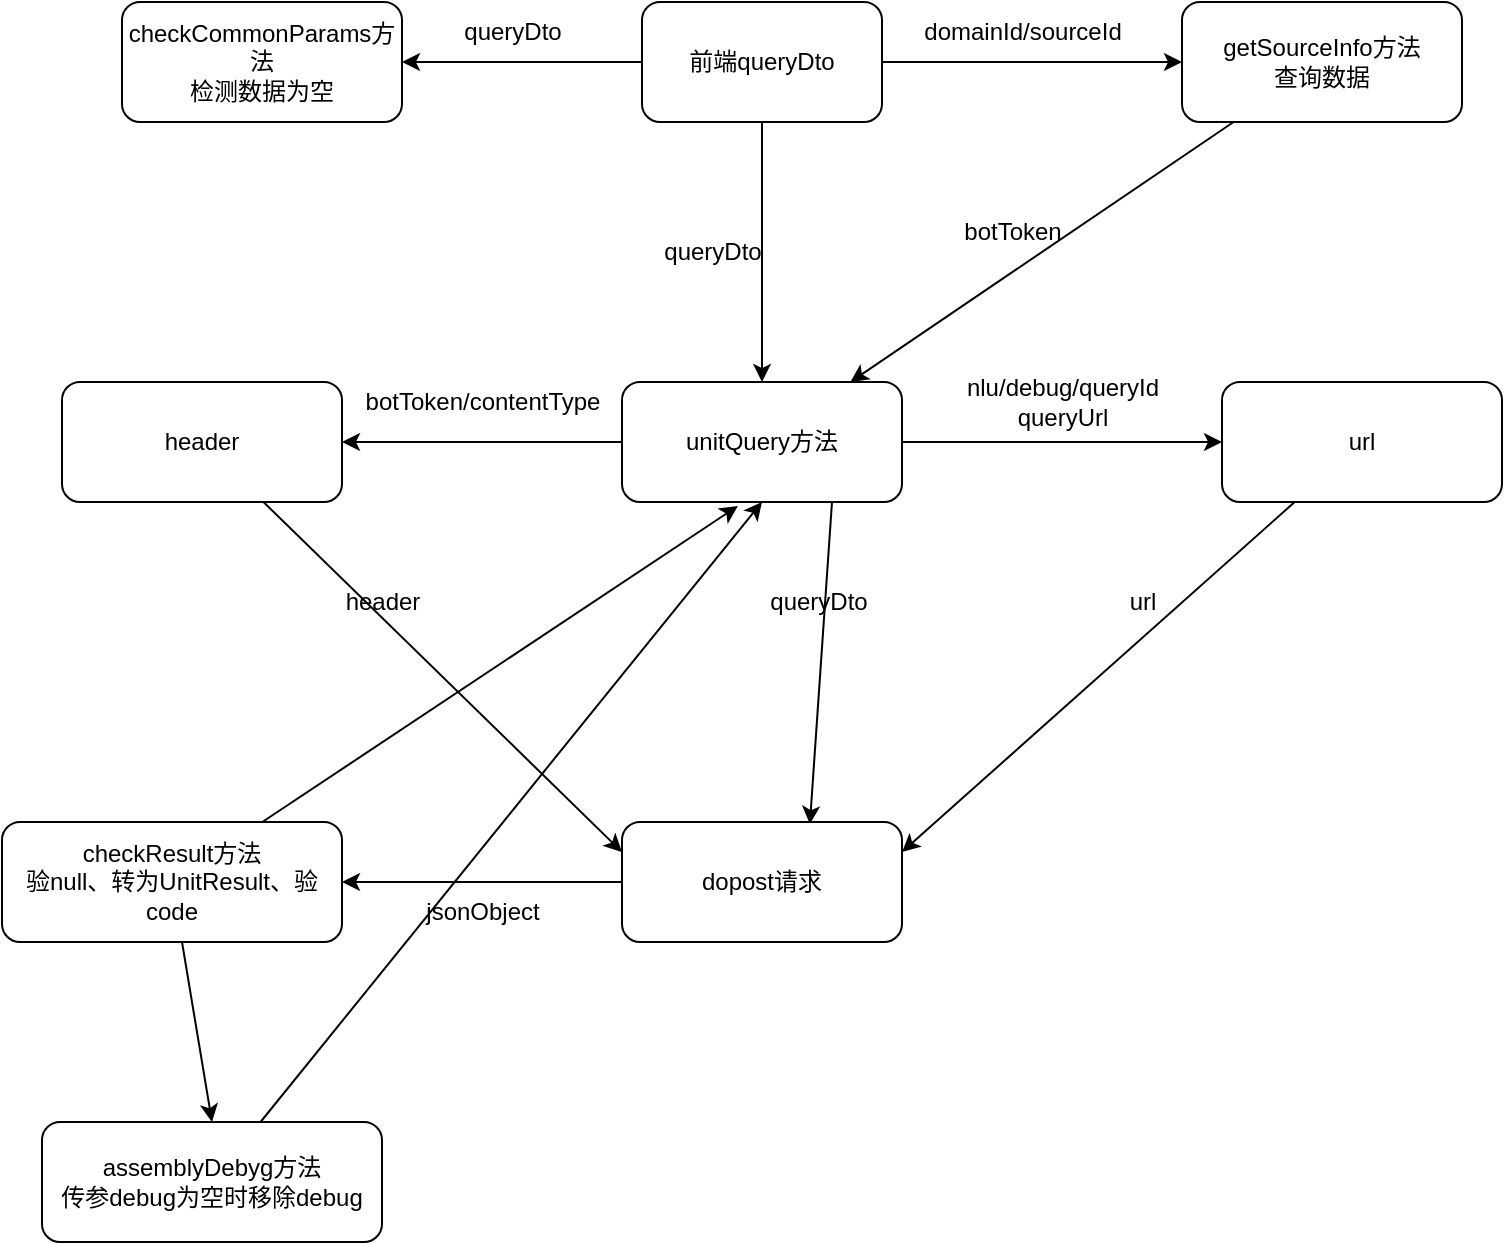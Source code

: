 <mxfile version="20.7.4" type="github">
  <diagram id="mmK9sB46ZYlwblmF82ep" name="第 1 页">
    <mxGraphModel dx="880" dy="442" grid="1" gridSize="10" guides="1" tooltips="1" connect="1" arrows="1" fold="1" page="1" pageScale="1" pageWidth="827" pageHeight="1169" math="0" shadow="0">
      <root>
        <mxCell id="0" />
        <mxCell id="1" parent="0" />
        <mxCell id="f1NmM2olDXPTfRD7Q3vH-14" style="edgeStyle=none;rounded=0;orthogonalLoop=1;jettySize=auto;html=1;" edge="1" parent="1" source="f1NmM2olDXPTfRD7Q3vH-1" target="f1NmM2olDXPTfRD7Q3vH-12">
          <mxGeometry relative="1" as="geometry" />
        </mxCell>
        <mxCell id="f1NmM2olDXPTfRD7Q3vH-19" style="edgeStyle=none;rounded=0;orthogonalLoop=1;jettySize=auto;html=1;entryX=1;entryY=0.5;entryDx=0;entryDy=0;" edge="1" parent="1" source="f1NmM2olDXPTfRD7Q3vH-1" target="f1NmM2olDXPTfRD7Q3vH-2">
          <mxGeometry relative="1" as="geometry" />
        </mxCell>
        <mxCell id="f1NmM2olDXPTfRD7Q3vH-20" style="edgeStyle=none;rounded=0;orthogonalLoop=1;jettySize=auto;html=1;entryX=0;entryY=0.5;entryDx=0;entryDy=0;" edge="1" parent="1" source="f1NmM2olDXPTfRD7Q3vH-1" target="f1NmM2olDXPTfRD7Q3vH-5">
          <mxGeometry relative="1" as="geometry" />
        </mxCell>
        <mxCell id="f1NmM2olDXPTfRD7Q3vH-1" value="前端queryDto" style="rounded=1;whiteSpace=wrap;html=1;" vertex="1" parent="1">
          <mxGeometry x="330" y="80" width="120" height="60" as="geometry" />
        </mxCell>
        <mxCell id="f1NmM2olDXPTfRD7Q3vH-2" value="&lt;div&gt;checkCommonParams方法&lt;/div&gt;&lt;div&gt;检测数据为空&lt;br&gt;&lt;/div&gt;" style="rounded=1;whiteSpace=wrap;html=1;" vertex="1" parent="1">
          <mxGeometry x="70" y="80" width="140" height="60" as="geometry" />
        </mxCell>
        <mxCell id="f1NmM2olDXPTfRD7Q3vH-4" value="queryDto" style="text;html=1;align=center;verticalAlign=middle;resizable=0;points=[];autosize=1;strokeColor=none;fillColor=none;" vertex="1" parent="1">
          <mxGeometry x="230" y="80" width="70" height="30" as="geometry" />
        </mxCell>
        <mxCell id="f1NmM2olDXPTfRD7Q3vH-21" style="edgeStyle=none;rounded=0;orthogonalLoop=1;jettySize=auto;html=1;" edge="1" parent="1" source="f1NmM2olDXPTfRD7Q3vH-5" target="f1NmM2olDXPTfRD7Q3vH-12">
          <mxGeometry relative="1" as="geometry" />
        </mxCell>
        <mxCell id="f1NmM2olDXPTfRD7Q3vH-5" value="&lt;div&gt;getSourceInfo方法&lt;/div&gt;&lt;div&gt;查询数据&lt;br&gt;&lt;/div&gt;" style="rounded=1;whiteSpace=wrap;html=1;" vertex="1" parent="1">
          <mxGeometry x="600" y="80" width="140" height="60" as="geometry" />
        </mxCell>
        <mxCell id="f1NmM2olDXPTfRD7Q3vH-7" value="domainId/sourceId" style="text;html=1;align=center;verticalAlign=middle;resizable=0;points=[];autosize=1;strokeColor=none;fillColor=none;" vertex="1" parent="1">
          <mxGeometry x="455" y="80" width="130" height="30" as="geometry" />
        </mxCell>
        <mxCell id="f1NmM2olDXPTfRD7Q3vH-9" value="botToken" style="text;html=1;align=center;verticalAlign=middle;resizable=0;points=[];autosize=1;strokeColor=none;fillColor=none;" vertex="1" parent="1">
          <mxGeometry x="480" y="180" width="70" height="30" as="geometry" />
        </mxCell>
        <mxCell id="f1NmM2olDXPTfRD7Q3vH-24" style="edgeStyle=none;rounded=0;orthogonalLoop=1;jettySize=auto;html=1;" edge="1" parent="1" source="f1NmM2olDXPTfRD7Q3vH-12" target="f1NmM2olDXPTfRD7Q3vH-22">
          <mxGeometry relative="1" as="geometry" />
        </mxCell>
        <mxCell id="f1NmM2olDXPTfRD7Q3vH-26" style="edgeStyle=none;rounded=0;orthogonalLoop=1;jettySize=auto;html=1;entryX=0;entryY=0.5;entryDx=0;entryDy=0;" edge="1" parent="1" source="f1NmM2olDXPTfRD7Q3vH-12" target="f1NmM2olDXPTfRD7Q3vH-23">
          <mxGeometry relative="1" as="geometry" />
        </mxCell>
        <mxCell id="f1NmM2olDXPTfRD7Q3vH-31" style="edgeStyle=none;rounded=0;orthogonalLoop=1;jettySize=auto;html=1;entryX=0.671;entryY=0.017;entryDx=0;entryDy=0;exitX=0.75;exitY=1;exitDx=0;exitDy=0;entryPerimeter=0;" edge="1" parent="1" source="f1NmM2olDXPTfRD7Q3vH-12" target="f1NmM2olDXPTfRD7Q3vH-29">
          <mxGeometry relative="1" as="geometry" />
        </mxCell>
        <mxCell id="f1NmM2olDXPTfRD7Q3vH-12" value="unitQuery方法" style="rounded=1;whiteSpace=wrap;html=1;" vertex="1" parent="1">
          <mxGeometry x="320" y="270" width="140" height="60" as="geometry" />
        </mxCell>
        <mxCell id="f1NmM2olDXPTfRD7Q3vH-15" value="queryDto" style="text;html=1;align=center;verticalAlign=middle;resizable=0;points=[];autosize=1;strokeColor=none;fillColor=none;" vertex="1" parent="1">
          <mxGeometry x="330" y="190" width="70" height="30" as="geometry" />
        </mxCell>
        <mxCell id="f1NmM2olDXPTfRD7Q3vH-30" style="edgeStyle=none;rounded=0;orthogonalLoop=1;jettySize=auto;html=1;entryX=0;entryY=0.25;entryDx=0;entryDy=0;" edge="1" parent="1" source="f1NmM2olDXPTfRD7Q3vH-22" target="f1NmM2olDXPTfRD7Q3vH-29">
          <mxGeometry relative="1" as="geometry" />
        </mxCell>
        <mxCell id="f1NmM2olDXPTfRD7Q3vH-22" value="header" style="rounded=1;whiteSpace=wrap;html=1;" vertex="1" parent="1">
          <mxGeometry x="40" y="270" width="140" height="60" as="geometry" />
        </mxCell>
        <mxCell id="f1NmM2olDXPTfRD7Q3vH-32" style="edgeStyle=none;rounded=0;orthogonalLoop=1;jettySize=auto;html=1;entryX=1;entryY=0.25;entryDx=0;entryDy=0;" edge="1" parent="1" source="f1NmM2olDXPTfRD7Q3vH-23" target="f1NmM2olDXPTfRD7Q3vH-29">
          <mxGeometry relative="1" as="geometry" />
        </mxCell>
        <mxCell id="f1NmM2olDXPTfRD7Q3vH-23" value="url" style="rounded=1;whiteSpace=wrap;html=1;" vertex="1" parent="1">
          <mxGeometry x="620" y="270" width="140" height="60" as="geometry" />
        </mxCell>
        <mxCell id="f1NmM2olDXPTfRD7Q3vH-25" value="botToken/contentType" style="text;html=1;align=center;verticalAlign=middle;resizable=0;points=[];autosize=1;strokeColor=none;fillColor=none;" vertex="1" parent="1">
          <mxGeometry x="180" y="265" width="140" height="30" as="geometry" />
        </mxCell>
        <mxCell id="f1NmM2olDXPTfRD7Q3vH-27" value="&lt;div&gt;nlu/debug/queryId&lt;/div&gt;&lt;div&gt;queryUrl&lt;/div&gt;" style="text;html=1;align=center;verticalAlign=middle;resizable=0;points=[];autosize=1;strokeColor=none;fillColor=none;" vertex="1" parent="1">
          <mxGeometry x="480" y="260" width="120" height="40" as="geometry" />
        </mxCell>
        <mxCell id="f1NmM2olDXPTfRD7Q3vH-44" style="edgeStyle=none;rounded=0;orthogonalLoop=1;jettySize=auto;html=1;entryX=1;entryY=0.5;entryDx=0;entryDy=0;" edge="1" parent="1" source="f1NmM2olDXPTfRD7Q3vH-29" target="f1NmM2olDXPTfRD7Q3vH-43">
          <mxGeometry relative="1" as="geometry" />
        </mxCell>
        <mxCell id="f1NmM2olDXPTfRD7Q3vH-29" value="dopost请求" style="rounded=1;whiteSpace=wrap;html=1;" vertex="1" parent="1">
          <mxGeometry x="320" y="490" width="140" height="60" as="geometry" />
        </mxCell>
        <mxCell id="f1NmM2olDXPTfRD7Q3vH-33" value="url" style="text;html=1;align=center;verticalAlign=middle;resizable=0;points=[];autosize=1;strokeColor=none;fillColor=none;" vertex="1" parent="1">
          <mxGeometry x="560" y="365" width="40" height="30" as="geometry" />
        </mxCell>
        <mxCell id="f1NmM2olDXPTfRD7Q3vH-35" value="&lt;div&gt;header&lt;/div&gt;" style="text;html=1;align=center;verticalAlign=middle;resizable=0;points=[];autosize=1;strokeColor=none;fillColor=none;" vertex="1" parent="1">
          <mxGeometry x="170" y="365" width="60" height="30" as="geometry" />
        </mxCell>
        <mxCell id="f1NmM2olDXPTfRD7Q3vH-36" value="queryDto" style="text;html=1;align=center;verticalAlign=middle;resizable=0;points=[];autosize=1;strokeColor=none;fillColor=none;" vertex="1" parent="1">
          <mxGeometry x="383" y="365" width="70" height="30" as="geometry" />
        </mxCell>
        <mxCell id="f1NmM2olDXPTfRD7Q3vH-40" value="&lt;div&gt;jsonObject&lt;/div&gt;" style="text;html=1;align=center;verticalAlign=middle;resizable=0;points=[];autosize=1;strokeColor=none;fillColor=none;" vertex="1" parent="1">
          <mxGeometry x="210" y="520" width="80" height="30" as="geometry" />
        </mxCell>
        <mxCell id="f1NmM2olDXPTfRD7Q3vH-45" style="edgeStyle=none;rounded=0;orthogonalLoop=1;jettySize=auto;html=1;entryX=0.414;entryY=1.033;entryDx=0;entryDy=0;entryPerimeter=0;" edge="1" parent="1" source="f1NmM2olDXPTfRD7Q3vH-43" target="f1NmM2olDXPTfRD7Q3vH-12">
          <mxGeometry relative="1" as="geometry" />
        </mxCell>
        <mxCell id="f1NmM2olDXPTfRD7Q3vH-47" style="edgeStyle=none;rounded=0;orthogonalLoop=1;jettySize=auto;html=1;entryX=0.5;entryY=0;entryDx=0;entryDy=0;" edge="1" parent="1" source="f1NmM2olDXPTfRD7Q3vH-43" target="f1NmM2olDXPTfRD7Q3vH-46">
          <mxGeometry relative="1" as="geometry" />
        </mxCell>
        <mxCell id="f1NmM2olDXPTfRD7Q3vH-43" value="&lt;div&gt;checkResult方法&lt;/div&gt;&lt;div&gt;验null、转为UnitResult、验code&lt;br&gt;&lt;/div&gt;" style="rounded=1;whiteSpace=wrap;html=1;" vertex="1" parent="1">
          <mxGeometry x="10" y="490" width="170" height="60" as="geometry" />
        </mxCell>
        <mxCell id="f1NmM2olDXPTfRD7Q3vH-50" style="edgeStyle=none;rounded=0;orthogonalLoop=1;jettySize=auto;html=1;entryX=0.5;entryY=1;entryDx=0;entryDy=0;" edge="1" parent="1" source="f1NmM2olDXPTfRD7Q3vH-46" target="f1NmM2olDXPTfRD7Q3vH-12">
          <mxGeometry relative="1" as="geometry" />
        </mxCell>
        <mxCell id="f1NmM2olDXPTfRD7Q3vH-46" value="&lt;div&gt;assemblyDebyg方法&lt;/div&gt;&lt;div&gt;传参debug为空时移除debug&lt;br&gt;&lt;/div&gt;" style="rounded=1;whiteSpace=wrap;html=1;" vertex="1" parent="1">
          <mxGeometry x="30" y="640" width="170" height="60" as="geometry" />
        </mxCell>
      </root>
    </mxGraphModel>
  </diagram>
</mxfile>
